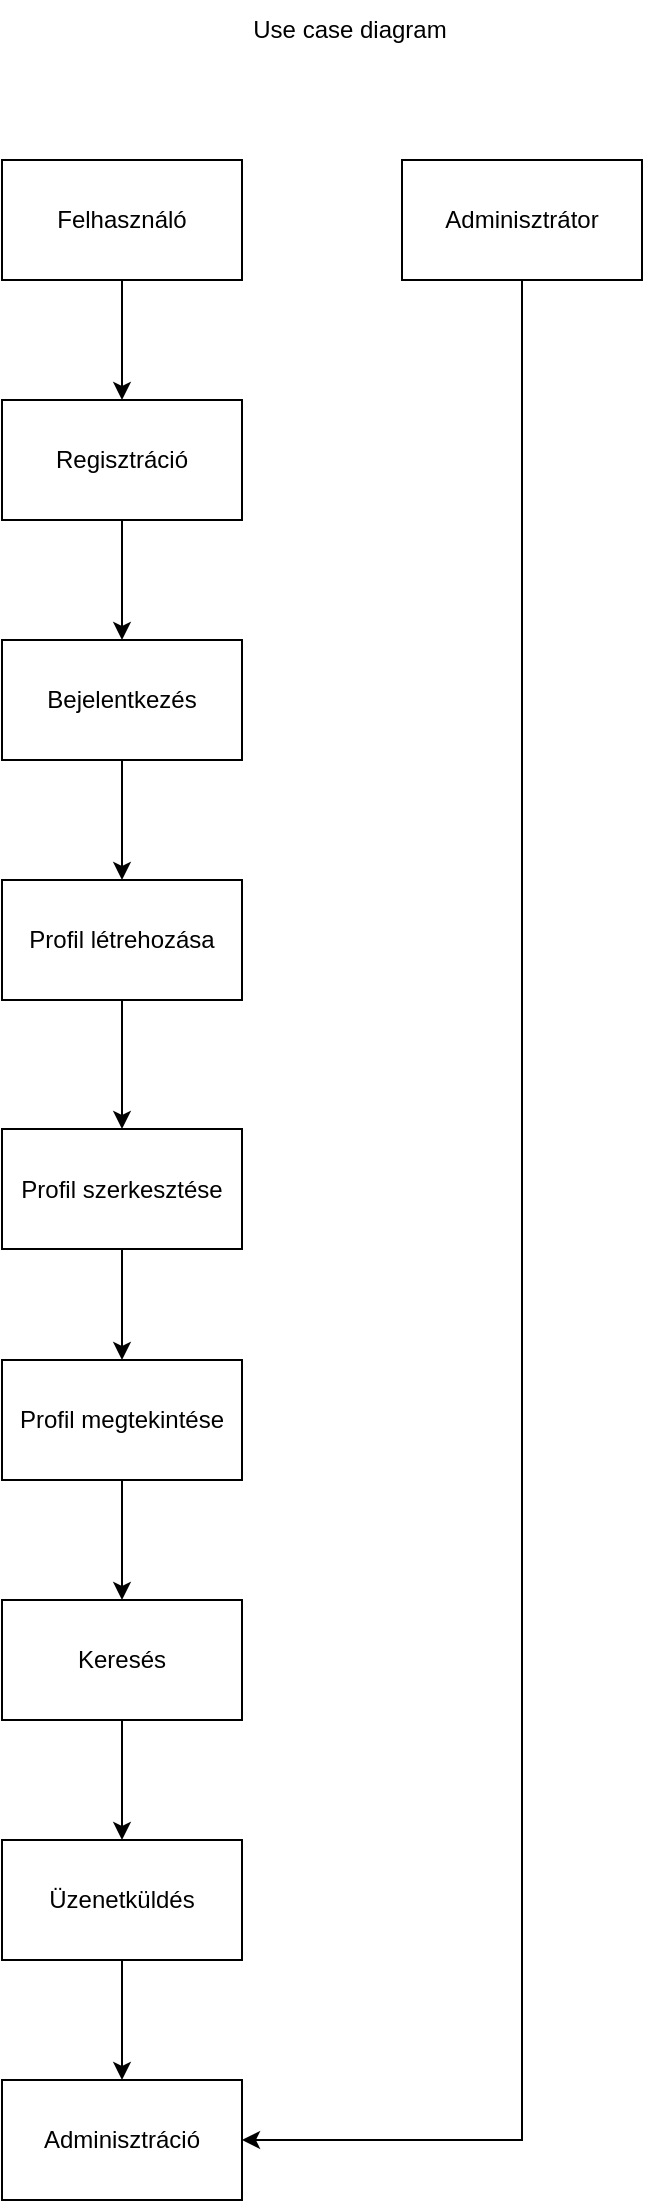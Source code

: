 <mxfile version="25.0.3">
  <diagram name="1 oldal" id="m7YeMCMmSsoxPjISr71d">
    <mxGraphModel dx="1674" dy="738" grid="1" gridSize="10" guides="1" tooltips="1" connect="1" arrows="1" fold="1" page="1" pageScale="1" pageWidth="827" pageHeight="1169" math="0" shadow="0">
      <root>
        <mxCell id="0" />
        <mxCell id="1" parent="0" />
        <mxCell id="pyX0QAxC14w6fG3AR624-4" value="" style="edgeStyle=orthogonalEdgeStyle;rounded=0;orthogonalLoop=1;jettySize=auto;html=1;" edge="1" parent="1" source="pyX0QAxC14w6fG3AR624-1" target="pyX0QAxC14w6fG3AR624-3">
          <mxGeometry relative="1" as="geometry" />
        </mxCell>
        <mxCell id="pyX0QAxC14w6fG3AR624-1" value="Felhasználó" style="rounded=0;whiteSpace=wrap;html=1;" vertex="1" parent="1">
          <mxGeometry x="240" y="100" width="120" height="60" as="geometry" />
        </mxCell>
        <mxCell id="pyX0QAxC14w6fG3AR624-21" style="edgeStyle=orthogonalEdgeStyle;rounded=0;orthogonalLoop=1;jettySize=auto;html=1;entryX=1;entryY=0.5;entryDx=0;entryDy=0;" edge="1" parent="1" source="pyX0QAxC14w6fG3AR624-2" target="pyX0QAxC14w6fG3AR624-17">
          <mxGeometry relative="1" as="geometry">
            <Array as="points">
              <mxPoint x="500" y="1090" />
            </Array>
          </mxGeometry>
        </mxCell>
        <mxCell id="pyX0QAxC14w6fG3AR624-2" value="Adminisztrátor" style="rounded=0;whiteSpace=wrap;html=1;" vertex="1" parent="1">
          <mxGeometry x="440" y="100" width="120" height="60" as="geometry" />
        </mxCell>
        <mxCell id="pyX0QAxC14w6fG3AR624-6" value="" style="edgeStyle=orthogonalEdgeStyle;rounded=0;orthogonalLoop=1;jettySize=auto;html=1;" edge="1" parent="1" source="pyX0QAxC14w6fG3AR624-3" target="pyX0QAxC14w6fG3AR624-5">
          <mxGeometry relative="1" as="geometry" />
        </mxCell>
        <mxCell id="pyX0QAxC14w6fG3AR624-3" value="Regisztráció" style="whiteSpace=wrap;html=1;rounded=0;" vertex="1" parent="1">
          <mxGeometry x="240" y="220" width="120" height="60" as="geometry" />
        </mxCell>
        <mxCell id="pyX0QAxC14w6fG3AR624-8" value="" style="edgeStyle=orthogonalEdgeStyle;rounded=0;orthogonalLoop=1;jettySize=auto;html=1;" edge="1" parent="1" source="pyX0QAxC14w6fG3AR624-5" target="pyX0QAxC14w6fG3AR624-7">
          <mxGeometry relative="1" as="geometry" />
        </mxCell>
        <mxCell id="pyX0QAxC14w6fG3AR624-5" value="Bejelentkezés" style="whiteSpace=wrap;html=1;rounded=0;" vertex="1" parent="1">
          <mxGeometry x="240" y="340" width="120" height="60" as="geometry" />
        </mxCell>
        <mxCell id="pyX0QAxC14w6fG3AR624-10" value="" style="edgeStyle=orthogonalEdgeStyle;rounded=0;orthogonalLoop=1;jettySize=auto;html=1;" edge="1" parent="1" source="pyX0QAxC14w6fG3AR624-7" target="pyX0QAxC14w6fG3AR624-9">
          <mxGeometry relative="1" as="geometry" />
        </mxCell>
        <mxCell id="pyX0QAxC14w6fG3AR624-7" value="Profil létrehozása" style="whiteSpace=wrap;html=1;rounded=0;" vertex="1" parent="1">
          <mxGeometry x="240" y="460" width="120" height="60" as="geometry" />
        </mxCell>
        <mxCell id="pyX0QAxC14w6fG3AR624-12" value="" style="edgeStyle=orthogonalEdgeStyle;rounded=0;orthogonalLoop=1;jettySize=auto;html=1;" edge="1" parent="1" source="pyX0QAxC14w6fG3AR624-9" target="pyX0QAxC14w6fG3AR624-11">
          <mxGeometry relative="1" as="geometry" />
        </mxCell>
        <mxCell id="pyX0QAxC14w6fG3AR624-9" value="Profil szerkesztése" style="whiteSpace=wrap;html=1;rounded=0;" vertex="1" parent="1">
          <mxGeometry x="240" y="584.5" width="120" height="60" as="geometry" />
        </mxCell>
        <mxCell id="pyX0QAxC14w6fG3AR624-14" value="" style="edgeStyle=orthogonalEdgeStyle;rounded=0;orthogonalLoop=1;jettySize=auto;html=1;" edge="1" parent="1" source="pyX0QAxC14w6fG3AR624-11" target="pyX0QAxC14w6fG3AR624-13">
          <mxGeometry relative="1" as="geometry" />
        </mxCell>
        <mxCell id="pyX0QAxC14w6fG3AR624-11" value="Profil megtekintése" style="whiteSpace=wrap;html=1;rounded=0;" vertex="1" parent="1">
          <mxGeometry x="240" y="700" width="120" height="60" as="geometry" />
        </mxCell>
        <mxCell id="pyX0QAxC14w6fG3AR624-16" value="" style="edgeStyle=orthogonalEdgeStyle;rounded=0;orthogonalLoop=1;jettySize=auto;html=1;" edge="1" parent="1" source="pyX0QAxC14w6fG3AR624-13" target="pyX0QAxC14w6fG3AR624-15">
          <mxGeometry relative="1" as="geometry" />
        </mxCell>
        <mxCell id="pyX0QAxC14w6fG3AR624-13" value="Keresés" style="whiteSpace=wrap;html=1;rounded=0;" vertex="1" parent="1">
          <mxGeometry x="240" y="820" width="120" height="60" as="geometry" />
        </mxCell>
        <mxCell id="pyX0QAxC14w6fG3AR624-18" value="" style="edgeStyle=orthogonalEdgeStyle;rounded=0;orthogonalLoop=1;jettySize=auto;html=1;" edge="1" parent="1" source="pyX0QAxC14w6fG3AR624-15" target="pyX0QAxC14w6fG3AR624-17">
          <mxGeometry relative="1" as="geometry" />
        </mxCell>
        <mxCell id="pyX0QAxC14w6fG3AR624-15" value="Üzenetküldés" style="whiteSpace=wrap;html=1;rounded=0;" vertex="1" parent="1">
          <mxGeometry x="240" y="940" width="120" height="60" as="geometry" />
        </mxCell>
        <mxCell id="pyX0QAxC14w6fG3AR624-17" value="Adminisztráció" style="whiteSpace=wrap;html=1;rounded=0;" vertex="1" parent="1">
          <mxGeometry x="240" y="1060" width="120" height="60" as="geometry" />
        </mxCell>
        <mxCell id="pyX0QAxC14w6fG3AR624-22" value="Use case diagram" style="text;html=1;align=center;verticalAlign=middle;whiteSpace=wrap;rounded=0;" vertex="1" parent="1">
          <mxGeometry x="329" y="20" width="170" height="30" as="geometry" />
        </mxCell>
      </root>
    </mxGraphModel>
  </diagram>
</mxfile>
